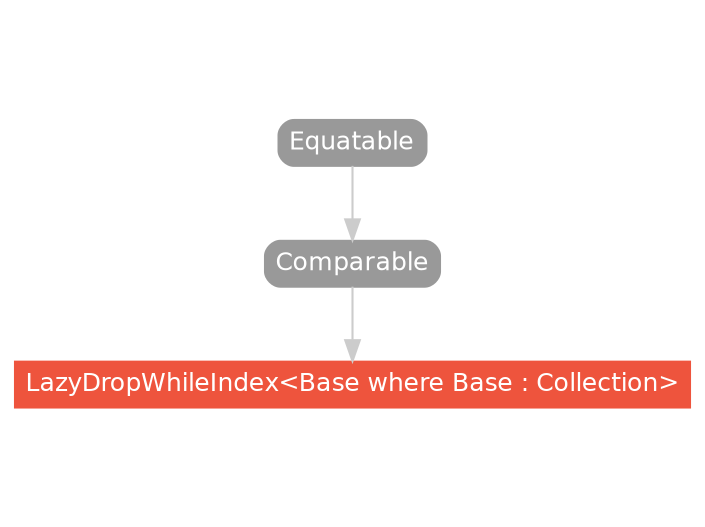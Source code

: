 strict digraph "LazyDropWhileIndex<Base where Base : Collection> - Type Hierarchy - SwiftDoc.org" {
    pad="0.1,0.8"
    node [shape=box, style="filled,rounded", color="#999999", fillcolor="#999999", fontcolor=white, fontname=Helvetica, fontnames="Helvetica,sansserif", fontsize=12, margin="0.07,0.05", height="0.3"]
    edge [color="#cccccc"]
    "Comparable" [URL="/protocol/Comparable/hierarchy/"]
    "Equatable" [URL="/protocol/Equatable/hierarchy/"]
    "LazyDropWhileIndex<Base where Base : Collection>" [URL="/type/LazyDropWhileIndex/", style="filled", fillcolor="#ee543d", color="#ee543d"]    "Comparable" -> "LazyDropWhileIndex<Base where Base : Collection>"
    "Equatable" -> "Comparable"
    subgraph Types {
        rank = max; "LazyDropWhileIndex<Base where Base : Collection>";
    }
}